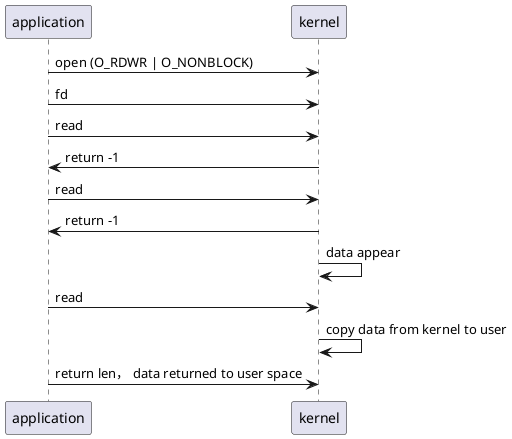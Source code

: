 @startuml
application -> kernel: open (O_RDWR | O_NONBLOCK)
kernel <- application: fd
application -> kernel: read
kernel -> application: return -1
application -> kernel: read
kernel -> application: return -1
kernel -> kernel: data appear
application -> kernel: read
kernel -> kernel: copy data from kernel to user
kernel <- application: return len， data returned to user space
@enduml